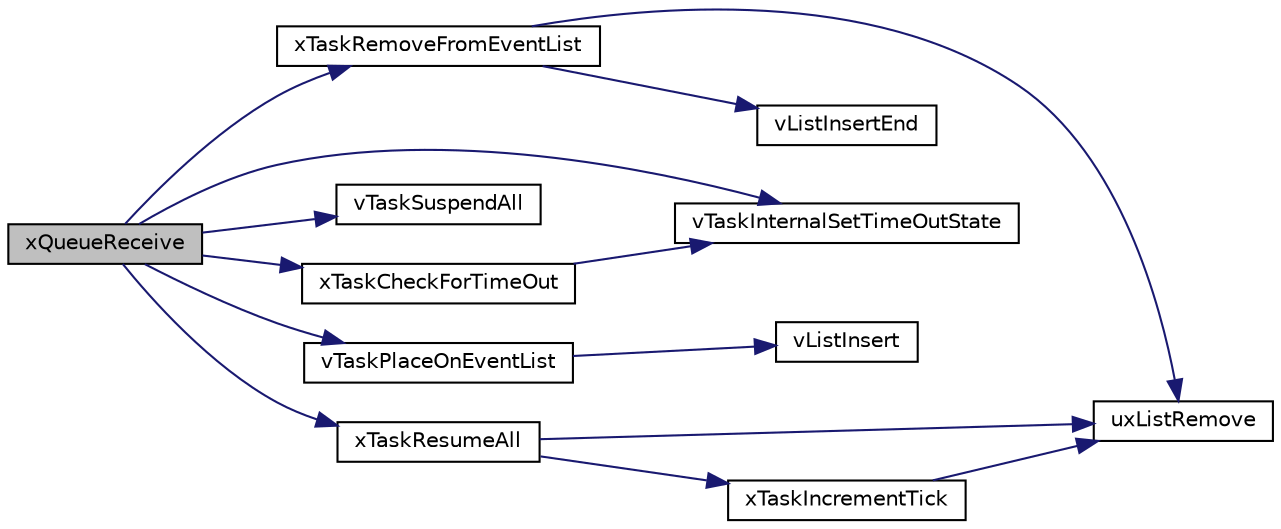 digraph "xQueueReceive"
{
  edge [fontname="Helvetica",fontsize="10",labelfontname="Helvetica",labelfontsize="10"];
  node [fontname="Helvetica",fontsize="10",shape=record];
  rankdir="LR";
  Node1 [label="xQueueReceive",height=0.2,width=0.4,color="black", fillcolor="grey75", style="filled" fontcolor="black"];
  Node1 -> Node2 [color="midnightblue",fontsize="10",style="solid",fontname="Helvetica"];
  Node2 [label="xTaskRemoveFromEventList",height=0.2,width=0.4,color="black", fillcolor="white", style="filled",URL="$tasks_8c.html#a6d21c9054b62d8bc1bfb2724e11578d9"];
  Node2 -> Node3 [color="midnightblue",fontsize="10",style="solid",fontname="Helvetica"];
  Node3 [label="uxListRemove",height=0.2,width=0.4,color="black", fillcolor="white", style="filled",URL="$list_8c.html#a274fdced76bbdd9d8a4c4840ded2920c"];
  Node2 -> Node4 [color="midnightblue",fontsize="10",style="solid",fontname="Helvetica"];
  Node4 [label="vListInsertEnd",height=0.2,width=0.4,color="black", fillcolor="white", style="filled",URL="$list_8c.html#a3240bc0f43fcf755be02bfc6de7dc6ef"];
  Node1 -> Node5 [color="midnightblue",fontsize="10",style="solid",fontname="Helvetica"];
  Node5 [label="vTaskInternalSetTimeOutState",height=0.2,width=0.4,color="black", fillcolor="white", style="filled",URL="$tasks_8c.html#a91fbc7c4b65e32fae51b7d43ebdcb131"];
  Node1 -> Node6 [color="midnightblue",fontsize="10",style="solid",fontname="Helvetica"];
  Node6 [label="vTaskSuspendAll",height=0.2,width=0.4,color="black", fillcolor="white", style="filled",URL="$tasks_8c.html#a084d232640bd1d04bcac0b8784417015"];
  Node1 -> Node7 [color="midnightblue",fontsize="10",style="solid",fontname="Helvetica"];
  Node7 [label="xTaskCheckForTimeOut",height=0.2,width=0.4,color="black", fillcolor="white", style="filled",URL="$tasks_8c.html#acfc8de487c86355713d0e8546506d9e4"];
  Node7 -> Node5 [color="midnightblue",fontsize="10",style="solid",fontname="Helvetica"];
  Node1 -> Node8 [color="midnightblue",fontsize="10",style="solid",fontname="Helvetica"];
  Node8 [label="vTaskPlaceOnEventList",height=0.2,width=0.4,color="black", fillcolor="white", style="filled",URL="$tasks_8c.html#adc9eb47ceecf7dd7ee325bebff9eafc5"];
  Node8 -> Node9 [color="midnightblue",fontsize="10",style="solid",fontname="Helvetica"];
  Node9 [label="vListInsert",height=0.2,width=0.4,color="black", fillcolor="white", style="filled",URL="$list_8c.html#a28faa70d3ec4b4f39e53b0fc52d62ecf"];
  Node1 -> Node10 [color="midnightblue",fontsize="10",style="solid",fontname="Helvetica"];
  Node10 [label="xTaskResumeAll",height=0.2,width=0.4,color="black", fillcolor="white", style="filled",URL="$tasks_8c.html#adf830ea0f150fcdfdaa944667137f080"];
  Node10 -> Node3 [color="midnightblue",fontsize="10",style="solid",fontname="Helvetica"];
  Node10 -> Node11 [color="midnightblue",fontsize="10",style="solid",fontname="Helvetica"];
  Node11 [label="xTaskIncrementTick",height=0.2,width=0.4,color="black", fillcolor="white", style="filled",URL="$tasks_8c.html#a54f31e9aef0eb7b87e48c7d68ecc84c1"];
  Node11 -> Node3 [color="midnightblue",fontsize="10",style="solid",fontname="Helvetica"];
}

